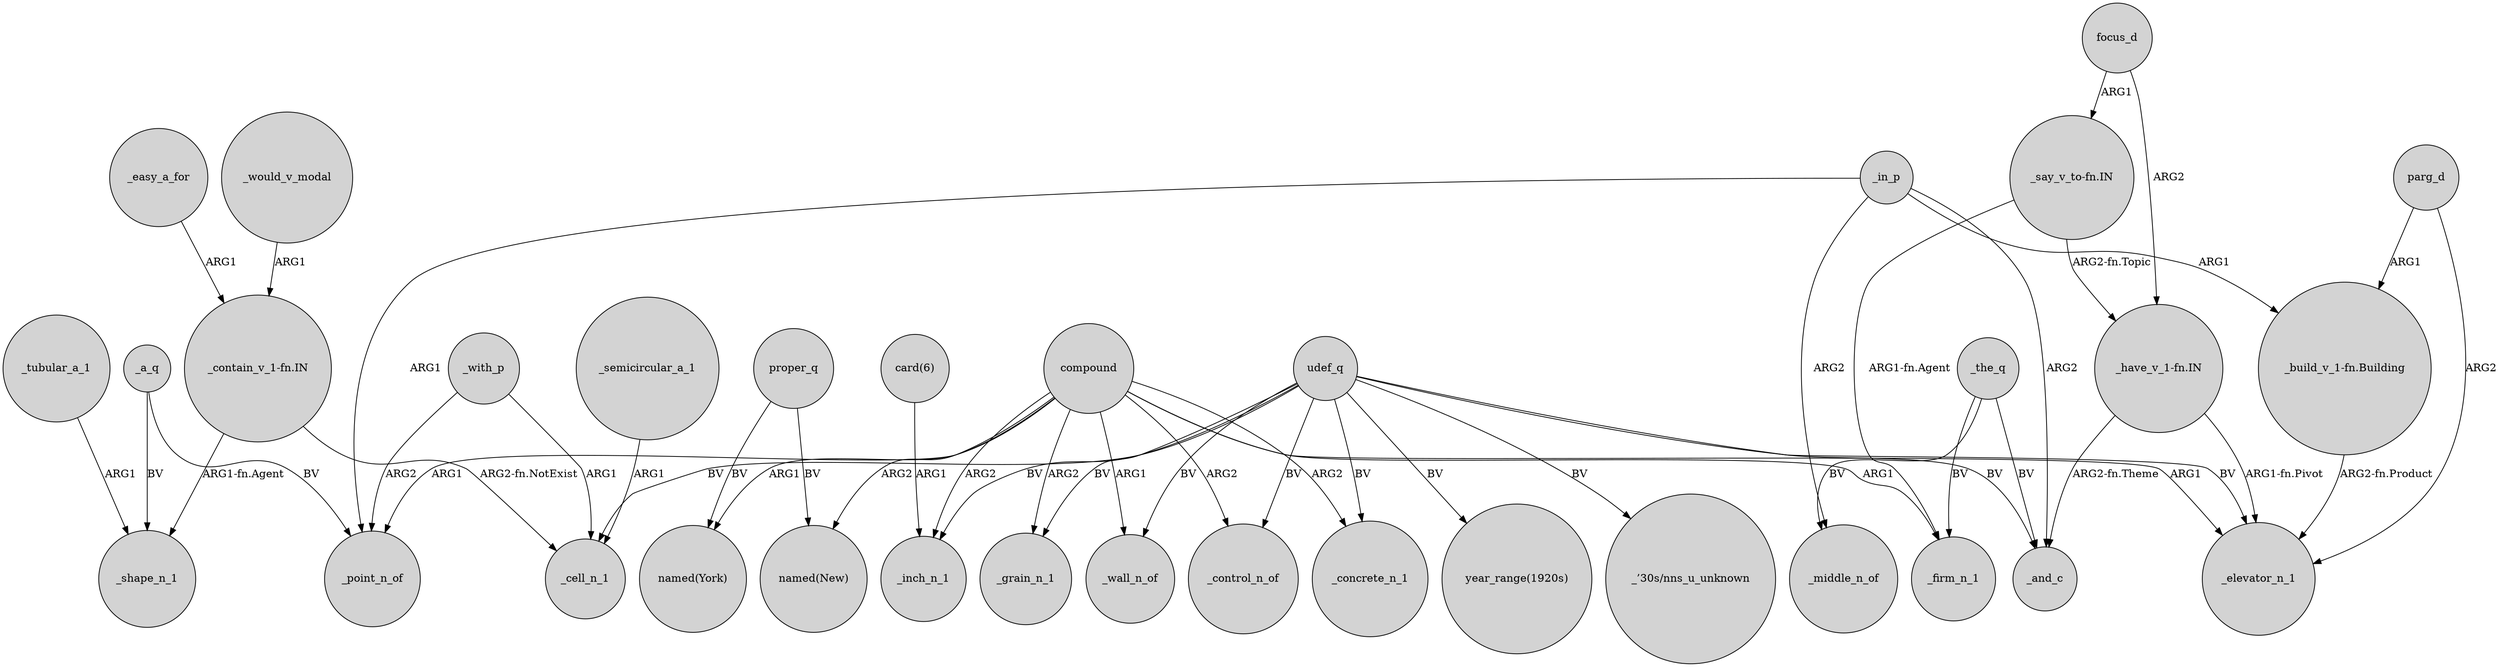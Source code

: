 digraph {
	node [shape=circle style=filled]
	_the_q -> _and_c [label=BV]
	_tubular_a_1 -> _shape_n_1 [label=ARG1]
	_in_p -> _point_n_of [label=ARG1]
	compound -> "named(New)" [label=ARG2]
	_with_p -> _point_n_of [label=ARG2]
	_semicircular_a_1 -> _cell_n_1 [label=ARG1]
	_would_v_modal -> "_contain_v_1-fn.IN" [label=ARG1]
	udef_q -> _inch_n_1 [label=BV]
	proper_q -> "named(New)" [label=BV]
	focus_d -> "_have_v_1-fn.IN" [label=ARG2]
	udef_q -> _control_n_of [label=BV]
	compound -> _grain_n_1 [label=ARG2]
	_with_p -> _cell_n_1 [label=ARG1]
	_in_p -> "_build_v_1-fn.Building" [label=ARG1]
	"_say_v_to-fn.IN" -> _firm_n_1 [label="ARG1-fn.Agent"]
	udef_q -> "_’30s/nns_u_unknown" [label=BV]
	parg_d -> _elevator_n_1 [label=ARG2]
	udef_q -> "year_range(1920s)" [label=BV]
	"_have_v_1-fn.IN" -> _and_c [label="ARG2-fn.Theme"]
	"_contain_v_1-fn.IN" -> _shape_n_1 [label="ARG1-fn.Agent"]
	"_build_v_1-fn.Building" -> _elevator_n_1 [label="ARG2-fn.Product"]
	compound -> _wall_n_of [label=ARG1]
	focus_d -> "_say_v_to-fn.IN" [label=ARG1]
	_a_q -> _point_n_of [label=BV]
	compound -> _control_n_of [label=ARG2]
	compound -> _concrete_n_1 [label=ARG2]
	udef_q -> _grain_n_1 [label=BV]
	compound -> _elevator_n_1 [label=ARG1]
	compound -> _point_n_of [label=ARG1]
	compound -> _inch_n_1 [label=ARG2]
	"_have_v_1-fn.IN" -> _elevator_n_1 [label="ARG1-fn.Pivot"]
	compound -> "named(York)" [label=ARG1]
	parg_d -> "_build_v_1-fn.Building" [label=ARG1]
	_the_q -> _middle_n_of [label=BV]
	"card(6)" -> _inch_n_1 [label=ARG1]
	udef_q -> _concrete_n_1 [label=BV]
	compound -> _firm_n_1 [label=ARG1]
	udef_q -> _cell_n_1 [label=BV]
	_the_q -> _firm_n_1 [label=BV]
	_in_p -> _middle_n_of [label=ARG2]
	"_say_v_to-fn.IN" -> "_have_v_1-fn.IN" [label="ARG2-fn.Topic"]
	_a_q -> _shape_n_1 [label=BV]
	_easy_a_for -> "_contain_v_1-fn.IN" [label=ARG1]
	"_contain_v_1-fn.IN" -> _cell_n_1 [label="ARG2-fn.NotExist"]
	proper_q -> "named(York)" [label=BV]
	udef_q -> _and_c [label=BV]
	udef_q -> _elevator_n_1 [label=BV]
	_in_p -> _and_c [label=ARG2]
	udef_q -> _wall_n_of [label=BV]
}
